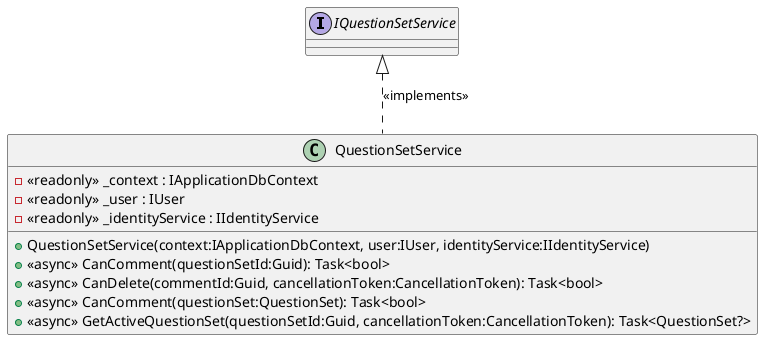 @startuml
interface IQuestionSetService {
    !ifdef QUESTIONSET_SERVICE_CANCOMMENT_GUID
    + <<async>> CanComment(questionSetId:Guid): Task<bool>
    !endif
    !ifdef QUESTIONSET_SERVICE_CANDELETE
    + <<async>> CanDelete(commentId:Guid, cancellationToken:CancellationToken): Task<bool>
    !endif
    !ifdef QUESTIONSET_SERVICE_CANCOMMENT_QUESTIONSET
    + <<async>> CanComment(questionSet:QuestionSet): Task<bool>
    !endif
    !ifdef QUESTIONSET_SERVICE_GETACTIVEQUESTIONSET
    + <<async>> GetActiveQuestionSet(questionSetId:Guid, cancellationToken:CancellationToken): Task<QuestionSet?>
    !endif
}

class QuestionSetService {
    - <<readonly>> _context : IApplicationDbContext
    - <<readonly>> _user : IUser
    - <<readonly>> _identityService : IIdentityService
    + QuestionSetService(context:IApplicationDbContext, user:IUser, identityService:IIdentityService)
    + <<async>> CanComment(questionSetId:Guid): Task<bool>
    + <<async>> CanDelete(commentId:Guid, cancellationToken:CancellationToken): Task<bool>
    + <<async>> CanComment(questionSet:QuestionSet): Task<bool>
    + <<async>> GetActiveQuestionSet(questionSetId:Guid, cancellationToken:CancellationToken): Task<QuestionSet?>
}

IQuestionSetService <|.. QuestionSetService : <<implements>>
@enduml